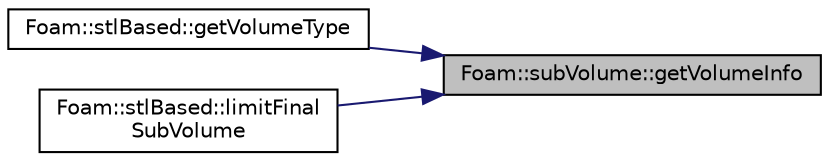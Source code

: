 digraph "Foam::subVolume::getVolumeInfo"
{
 // LATEX_PDF_SIZE
  edge [fontname="Helvetica",fontsize="10",labelfontname="Helvetica",labelfontsize="10"];
  node [fontname="Helvetica",fontsize="10",shape=record];
  rankdir="RL";
  Node1 [label="Foam::subVolume::getVolumeInfo",height=0.2,width=0.4,color="black", fillcolor="grey75", style="filled", fontcolor="black",tooltip=" "];
  Node1 -> Node2 [dir="back",color="midnightblue",fontsize="10",style="solid",fontname="Helvetica"];
  Node2 [label="Foam::stlBased::getVolumeType",height=0.2,width=0.4,color="black", fillcolor="white", style="filled",URL="$classFoam_1_1stlBased.html#a4b04aacec1e47cd9ddacf83ef98d9f2d",tooltip=" "];
  Node1 -> Node3 [dir="back",color="midnightblue",fontsize="10",style="solid",fontname="Helvetica"];
  Node3 [label="Foam::stlBased::limitFinal\lSubVolume",height=0.2,width=0.4,color="black", fillcolor="white", style="filled",URL="$classFoam_1_1stlBased.html#aa49ed0e960396e3d3966db5be408b85e",tooltip=" "];
}
